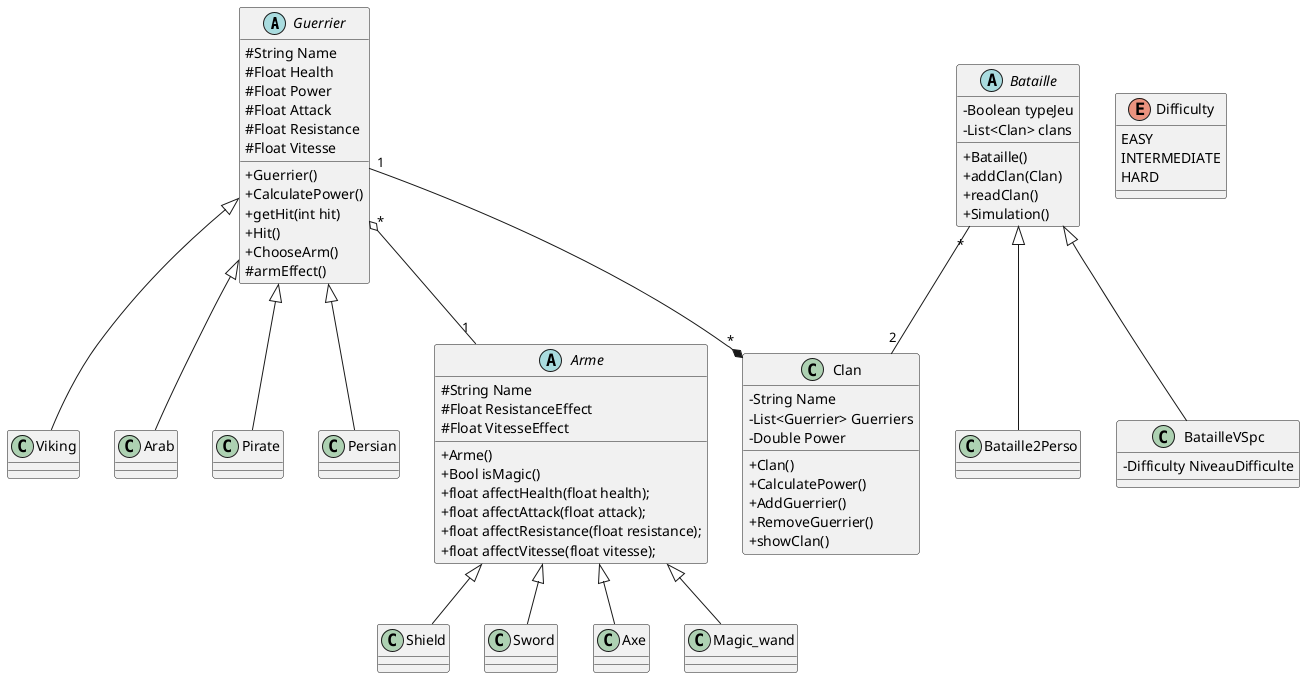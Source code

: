 @startuml ClassDiagram

skinparam classAttributeIconSize 0

abstract class Guerrier{
#String Name
#Float Health
#Float Power
#Float Attack
#Float Resistance
#Float Vitesse 
+Guerrier()
+CalculatePower()
+getHit(int hit)
+Hit()
+ChooseArm()
#armEffect()
}


class Viking extends Guerrier{
}

class Arab extends Guerrier{
}

class Pirate extends Guerrier{
}

class Persian extends Guerrier{
}

abstract class Arme {
#String Name
#Float ResistanceEffect
#Float VitesseEffect
+Arme()
+Bool isMagic()
+float affectHealth(float health);
+float affectAttack(float attack);
+float affectResistance(float resistance);
+float affectVitesse(float vitesse);
}

class Shield extends Arme {
}

class Sword extends Arme {
}

class Axe extends Arme {
}

class Magic_wand extends Arme {

}

enum Difficulty{
  EASY
  INTERMEDIATE
  HARD
}


class Clan {
-String Name
-List<Guerrier> Guerriers
-Double Power
+Clan()
+CalculatePower()
+AddGuerrier()
+RemoveGuerrier()
+showClan()
}

abstract class Bataille{
-Boolean typeJeu
-List<Clan> clans
+Bataille()
+addClan(Clan)
+readClan()
+Simulation()
}

class Bataille2Perso extends Bataille{

}

class BatailleVSpc extends Bataille{
-Difficulty NiveauDifficulte
}

Guerrier "1" --* "*" Clan 
Guerrier"*" o-- "1" Arme 
Bataille "*" -- "2" Clan

@enduml